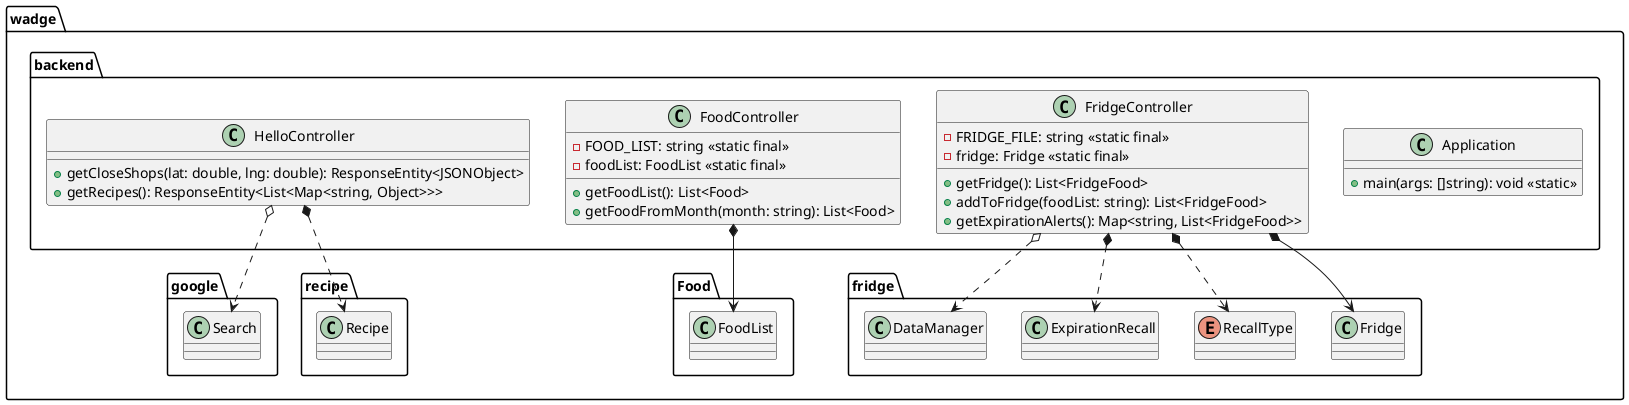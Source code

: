 @startuml BackEnd

    package wadge.google {
        class Search {}
    }

    package wadge.Food {
        class FoodList {}
    }

    package wadge.fridge {
        class Fridge {}
        enum RecallType {}
        class ExpirationRecall {}
        class DataManager {}
    }

    package wadge.recipe {
        class Recipe {}
    }

    package wadge.backend {
        class Application {
            + main(args: []string): void <<static>>
        }

        class HelloController {
            + getCloseShops(lat: double, lng: double): ResponseEntity<JSONObject>
            + getRecipes(): ResponseEntity<List<Map<string, Object>>>
        }

        class FoodController{
            - FOOD_LIST: string <<static final>>
            - foodList: FoodList <<static final>>
            + getFoodList(): List<Food>
            + getFoodFromMonth(month: string): List<Food>
        }

        class FridgeController{
            - FRIDGE_FILE: string <<static final>>
            - fridge: Fridge <<static final>>
            + getFridge(): List<FridgeFood>
            + addToFridge(foodList: string): List<FridgeFood>
            + getExpirationAlerts(): Map<string, List<FridgeFood>>
        }
    }

    HelloController o..> Search
    HelloController *..> Recipe
    FoodController *--> FoodList
    FridgeController *--> Fridge
    FridgeController *..> RecallType
    FridgeController *..> ExpirationRecall
    FridgeController o..> DataManager

@enduml